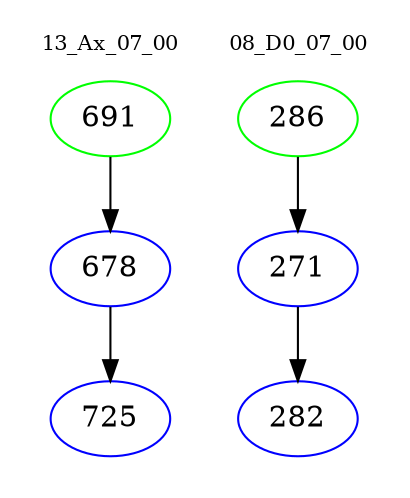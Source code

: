 digraph{
subgraph cluster_0 {
color = white
label = "13_Ax_07_00";
fontsize=10;
T0_691 [label="691", color="green"]
T0_691 -> T0_678 [color="black"]
T0_678 [label="678", color="blue"]
T0_678 -> T0_725 [color="black"]
T0_725 [label="725", color="blue"]
}
subgraph cluster_1 {
color = white
label = "08_D0_07_00";
fontsize=10;
T1_286 [label="286", color="green"]
T1_286 -> T1_271 [color="black"]
T1_271 [label="271", color="blue"]
T1_271 -> T1_282 [color="black"]
T1_282 [label="282", color="blue"]
}
}
